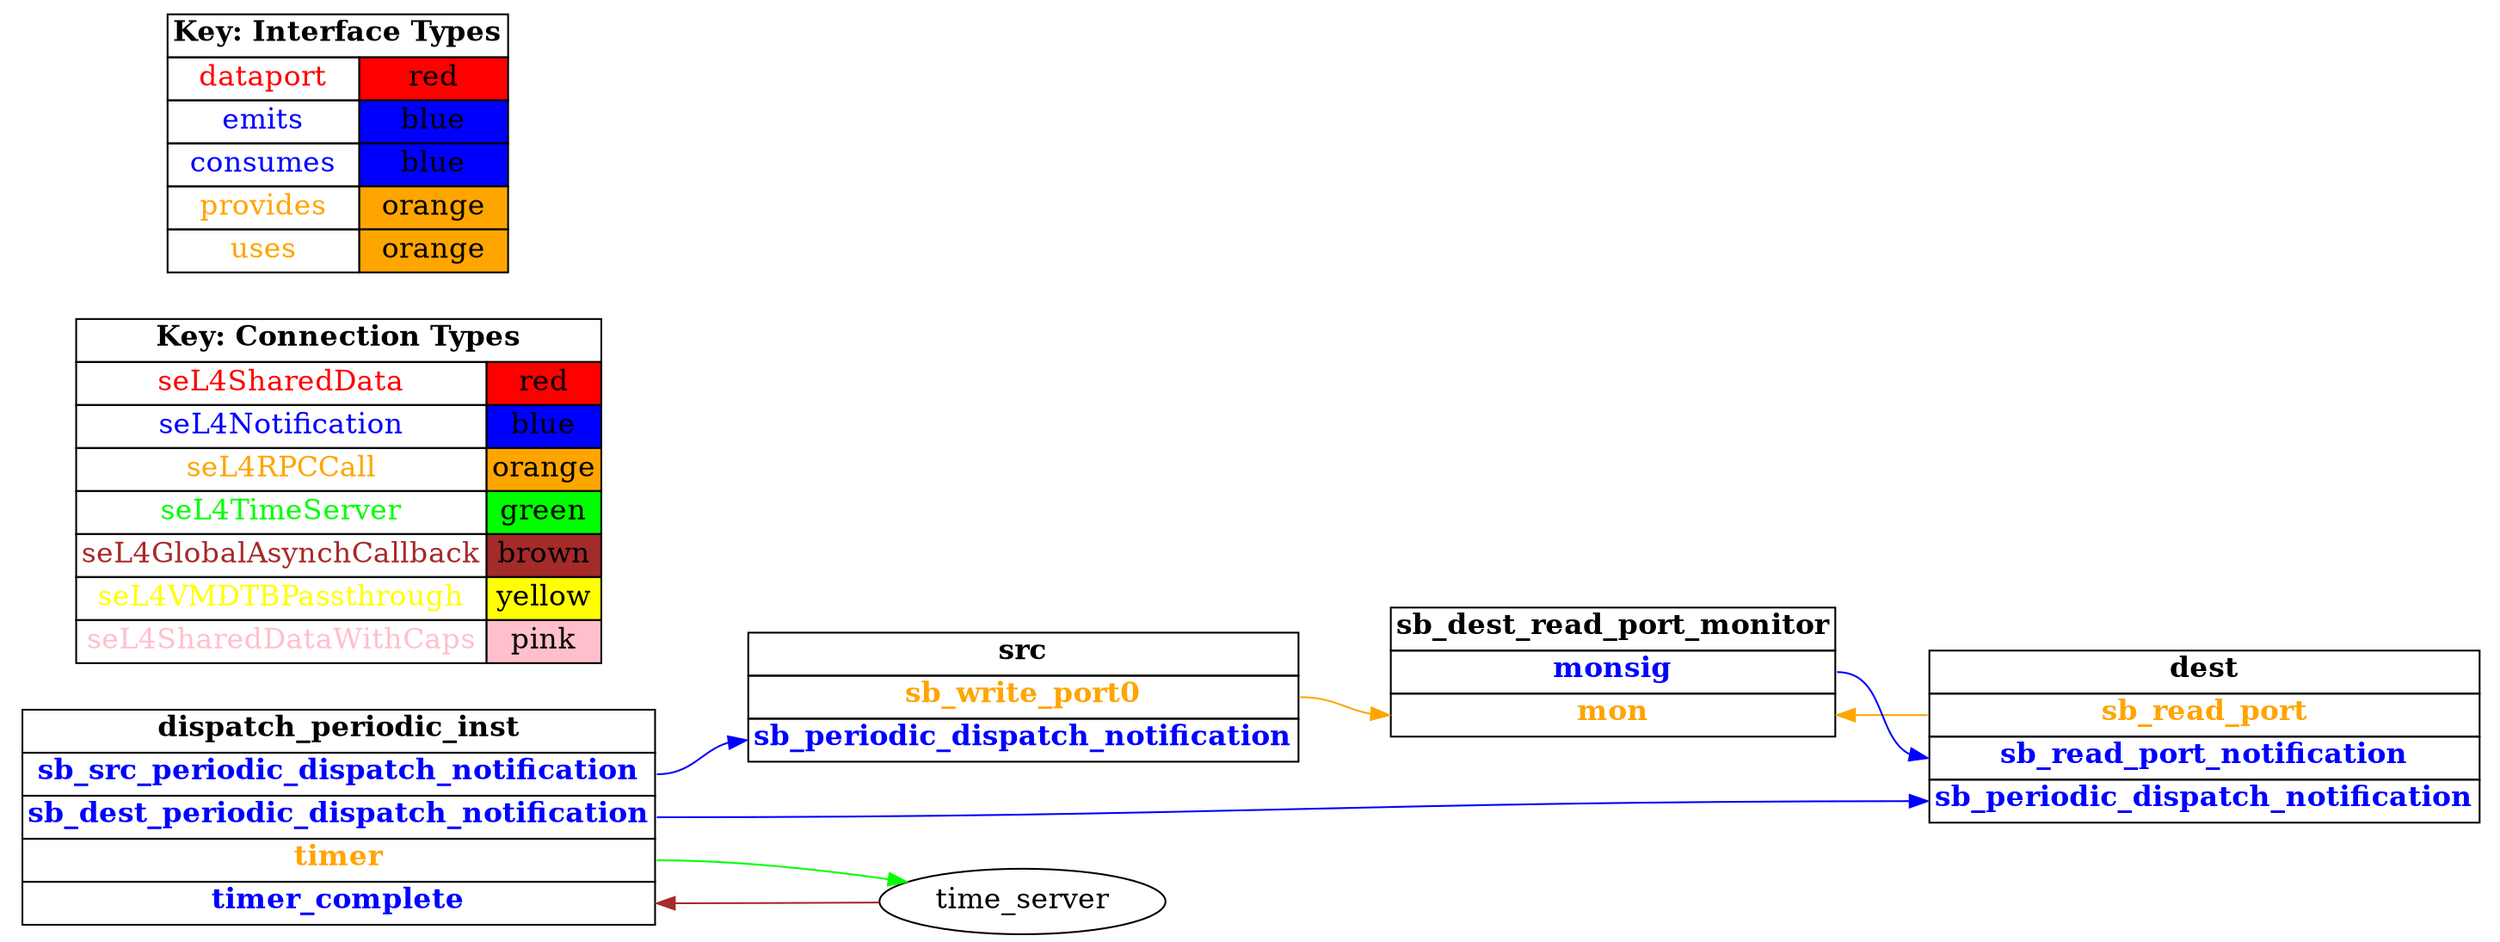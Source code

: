 digraph g {
graph [
  overlap = false,
  rankdir = "LR"
];
node [
  fontsize = "16",
  shape = "ellipse"
];
edge [
];

src [
  label=<
    <TABLE BORDER="0" CELLBORDER="1" CELLSPACING="0">
      <TR><TD><B>src</B></TD></TR>
      <TR><TD PORT="sb_write_port0"><FONT COLOR="orange"><B>sb_write_port0</B></FONT></TD></TR>
      <TR><TD PORT="sb_periodic_dispatch_notification"><FONT COLOR="blue"><B>sb_periodic_dispatch_notification</B></FONT></TD></TR>"
    </TABLE>
  >
  shape=plaintext
];

dest [
  label=<
    <TABLE BORDER="0" CELLBORDER="1" CELLSPACING="0">
      <TR><TD><B>dest</B></TD></TR>
      <TR><TD PORT="sb_read_port"><FONT COLOR="orange"><B>sb_read_port</B></FONT></TD></TR>
      <TR><TD PORT="sb_read_port_notification"><FONT COLOR="blue"><B>sb_read_port_notification</B></FONT></TD></TR>
      <TR><TD PORT="sb_periodic_dispatch_notification"><FONT COLOR="blue"><B>sb_periodic_dispatch_notification</B></FONT></TD></TR>"
    </TABLE>
  >
  shape=plaintext
];

sb_dest_read_port_monitor [
  label=<
    <TABLE BORDER="0" CELLBORDER="1" CELLSPACING="0">
      <TR><TD><B>sb_dest_read_port_monitor</B></TD></TR>
      <TR><TD PORT="monsig"><FONT COLOR="blue"><B>monsig</B></FONT></TD></TR>
      <TR><TD PORT="mon"><FONT COLOR="orange"><B>mon</B></FONT></TD></TR>"
    </TABLE>
  >
  shape=plaintext
];

dispatch_periodic_inst [
  label=<
    <TABLE BORDER="0" CELLBORDER="1" CELLSPACING="0">
      <TR><TD><B>dispatch_periodic_inst</B></TD></TR>
      <TR><TD PORT="sb_src_periodic_dispatch_notification"><FONT COLOR="blue"><B>sb_src_periodic_dispatch_notification</B></FONT></TD></TR>
      <TR><TD PORT="sb_dest_periodic_dispatch_notification"><FONT COLOR="blue"><B>sb_dest_periodic_dispatch_notification</B></FONT></TD></TR>
      <TR><TD PORT="timer"><FONT COLOR="orange"><B>timer</B></FONT></TD></TR>
      <TR><TD PORT="timer_complete"><FONT COLOR="blue"><B>timer_complete</B></FONT></TD></TR>"
    </TABLE>
  >
  shape=plaintext
];

connectiontypekey [
  label=<
   <TABLE BORDER="0" CELLBORDER="1" CELLSPACING="0">
     <TR><TD COLSPAN="2"><B>Key: Connection Types</B></TD></TR>
     <TR><TD><FONT COLOR="red">seL4SharedData</FONT></TD><TD BGCOLOR="red">red</TD></TR>
     <TR><TD><FONT COLOR="blue">seL4Notification</FONT></TD><TD BGCOLOR="blue">blue</TD></TR>
     <TR><TD><FONT COLOR="orange">seL4RPCCall</FONT></TD><TD BGCOLOR="orange">orange</TD></TR>
     <TR><TD><FONT COLOR="green">seL4TimeServer</FONT></TD><TD BGCOLOR="green">green</TD></TR>
     <TR><TD><FONT COLOR="brown">seL4GlobalAsynchCallback</FONT></TD><TD BGCOLOR="brown">brown</TD></TR>
     <TR><TD><FONT COLOR="yellow">seL4VMDTBPassthrough</FONT></TD><TD BGCOLOR="yellow">yellow</TD></TR>
     <TR><TD><FONT COLOR="pink">seL4SharedDataWithCaps</FONT></TD><TD BGCOLOR="pink">pink</TD></TR>
   </TABLE>
  >
  shape=plaintext
];

interfacetypekey [
  label=<
   <TABLE BORDER="0" CELLBORDER="1" CELLSPACING="0">
     <TR><TD COLSPAN="2"><B>Key: Interface Types</B></TD></TR>
     <TR><TD><FONT COLOR="red">dataport</FONT></TD><TD BGCOLOR="red">red</TD></TR>
     <TR><TD><FONT COLOR="blue">emits</FONT></TD><TD BGCOLOR="blue">blue</TD></TR>
     <TR><TD><FONT COLOR="blue">consumes</FONT></TD><TD BGCOLOR="blue">blue</TD></TR>
     <TR><TD><FONT COLOR="orange">provides</FONT></TD><TD BGCOLOR="orange">orange</TD></TR>
     <TR><TD><FONT COLOR="orange">uses</FONT></TD><TD BGCOLOR="orange">orange</TD></TR>
   </TABLE>
  >
  shape=plaintext
];

"src":sb_write_port0 -> "sb_dest_read_port_monitor":mon [
  color="orange"
  //label = "seL4RPCCall"
  id = conn1
];

"dest":sb_read_port -> "sb_dest_read_port_monitor":mon [
  color="orange"
  //label = "seL4RPCCall"
  id = conn2
];

"sb_dest_read_port_monitor":monsig -> "dest":sb_read_port_notification [
  color="blue"
  //label = "seL4Notification"
  id = conn3
];

"dispatch_periodic_inst":sb_src_periodic_dispatch_notification -> "src":sb_periodic_dispatch_notification [
  color="blue"
  //label = "seL4Notification"
  id = conn4
];

"dispatch_periodic_inst":sb_dest_periodic_dispatch_notification -> "dest":sb_periodic_dispatch_notification [
  color="blue"
  //label = "seL4Notification"
  id = conn5
];

"dispatch_periodic_inst":timer -> "time_server":the_timer [
  color="green"
  //label = "seL4TimeServer"
  id = conn6
];

"time_server":timer_notification -> "dispatch_periodic_inst":timer_complete [
  color="brown"
  //label = "seL4GlobalAsynchCallback"
  id = conn7
];

}